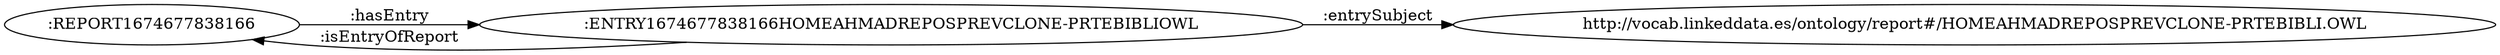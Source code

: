 digraph ar2dtool_diagram { 
rankdir=LR;
size="1501"
	":REPORT1674677838166" -> ":ENTRY1674677838166HOMEAHMADREPOSPREVCLONE-PRTEBIBLIOWL" [ label = ":hasEntry" ];
	":ENTRY1674677838166HOMEAHMADREPOSPREVCLONE-PRTEBIBLIOWL" -> ":REPORT1674677838166" [ label = ":isEntryOfReport" ];
	":ENTRY1674677838166HOMEAHMADREPOSPREVCLONE-PRTEBIBLIOWL" -> "http://vocab.linkeddata.es/ontology/report#/HOMEAHMADREPOSPREVCLONE-PRTEBIBLI.OWL" [ label = ":entrySubject" ];

}
